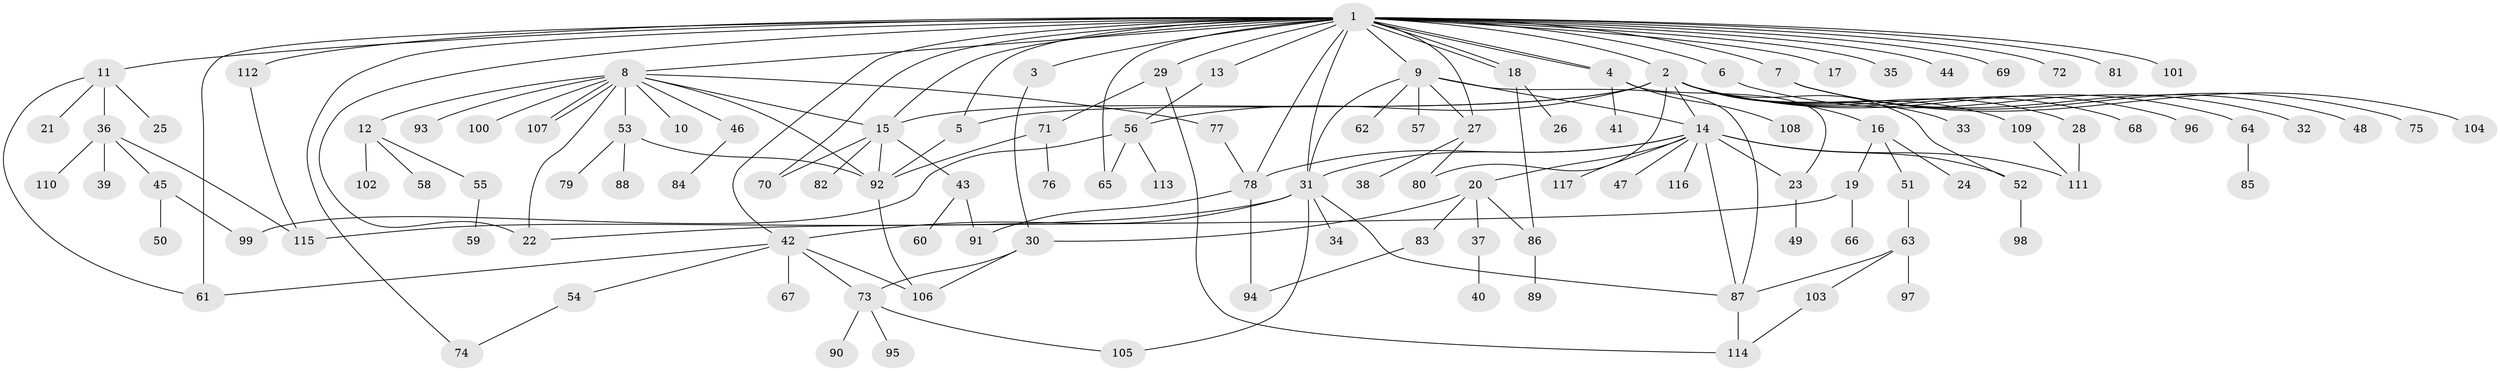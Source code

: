 // Generated by graph-tools (version 1.1) at 2025/14/03/09/25 04:14:34]
// undirected, 117 vertices, 162 edges
graph export_dot {
graph [start="1"]
  node [color=gray90,style=filled];
  1;
  2;
  3;
  4;
  5;
  6;
  7;
  8;
  9;
  10;
  11;
  12;
  13;
  14;
  15;
  16;
  17;
  18;
  19;
  20;
  21;
  22;
  23;
  24;
  25;
  26;
  27;
  28;
  29;
  30;
  31;
  32;
  33;
  34;
  35;
  36;
  37;
  38;
  39;
  40;
  41;
  42;
  43;
  44;
  45;
  46;
  47;
  48;
  49;
  50;
  51;
  52;
  53;
  54;
  55;
  56;
  57;
  58;
  59;
  60;
  61;
  62;
  63;
  64;
  65;
  66;
  67;
  68;
  69;
  70;
  71;
  72;
  73;
  74;
  75;
  76;
  77;
  78;
  79;
  80;
  81;
  82;
  83;
  84;
  85;
  86;
  87;
  88;
  89;
  90;
  91;
  92;
  93;
  94;
  95;
  96;
  97;
  98;
  99;
  100;
  101;
  102;
  103;
  104;
  105;
  106;
  107;
  108;
  109;
  110;
  111;
  112;
  113;
  114;
  115;
  116;
  117;
  1 -- 2;
  1 -- 3;
  1 -- 4;
  1 -- 4;
  1 -- 5;
  1 -- 6;
  1 -- 7;
  1 -- 8;
  1 -- 9;
  1 -- 11;
  1 -- 13;
  1 -- 15;
  1 -- 17;
  1 -- 18;
  1 -- 18;
  1 -- 22;
  1 -- 27;
  1 -- 29;
  1 -- 31;
  1 -- 35;
  1 -- 42;
  1 -- 44;
  1 -- 61;
  1 -- 65;
  1 -- 69;
  1 -- 70;
  1 -- 72;
  1 -- 74;
  1 -- 78;
  1 -- 81;
  1 -- 101;
  1 -- 112;
  2 -- 5;
  2 -- 14;
  2 -- 15;
  2 -- 16;
  2 -- 28;
  2 -- 33;
  2 -- 52;
  2 -- 56;
  2 -- 64;
  2 -- 68;
  2 -- 80;
  2 -- 96;
  2 -- 109;
  3 -- 30;
  4 -- 23;
  4 -- 41;
  4 -- 108;
  5 -- 92;
  6 -- 32;
  7 -- 48;
  7 -- 75;
  7 -- 104;
  8 -- 10;
  8 -- 12;
  8 -- 15;
  8 -- 22;
  8 -- 46;
  8 -- 53;
  8 -- 77;
  8 -- 92;
  8 -- 93;
  8 -- 100;
  8 -- 107;
  8 -- 107;
  9 -- 14;
  9 -- 27;
  9 -- 31;
  9 -- 57;
  9 -- 62;
  9 -- 87;
  11 -- 21;
  11 -- 25;
  11 -- 36;
  11 -- 61;
  12 -- 55;
  12 -- 58;
  12 -- 102;
  13 -- 56;
  14 -- 20;
  14 -- 23;
  14 -- 31;
  14 -- 47;
  14 -- 52;
  14 -- 78;
  14 -- 87;
  14 -- 111;
  14 -- 116;
  14 -- 117;
  15 -- 43;
  15 -- 70;
  15 -- 82;
  15 -- 92;
  16 -- 19;
  16 -- 24;
  16 -- 51;
  18 -- 26;
  18 -- 86;
  19 -- 22;
  19 -- 66;
  20 -- 30;
  20 -- 37;
  20 -- 83;
  20 -- 86;
  23 -- 49;
  27 -- 38;
  27 -- 80;
  28 -- 111;
  29 -- 71;
  29 -- 114;
  30 -- 73;
  30 -- 106;
  31 -- 34;
  31 -- 42;
  31 -- 87;
  31 -- 105;
  31 -- 115;
  36 -- 39;
  36 -- 45;
  36 -- 110;
  36 -- 115;
  37 -- 40;
  42 -- 54;
  42 -- 61;
  42 -- 67;
  42 -- 73;
  42 -- 106;
  43 -- 60;
  43 -- 91;
  45 -- 50;
  45 -- 99;
  46 -- 84;
  51 -- 63;
  52 -- 98;
  53 -- 79;
  53 -- 88;
  53 -- 92;
  54 -- 74;
  55 -- 59;
  56 -- 65;
  56 -- 99;
  56 -- 113;
  63 -- 87;
  63 -- 97;
  63 -- 103;
  64 -- 85;
  71 -- 76;
  71 -- 92;
  73 -- 90;
  73 -- 95;
  73 -- 105;
  77 -- 78;
  78 -- 91;
  78 -- 94;
  83 -- 94;
  86 -- 89;
  87 -- 114;
  92 -- 106;
  103 -- 114;
  109 -- 111;
  112 -- 115;
}
